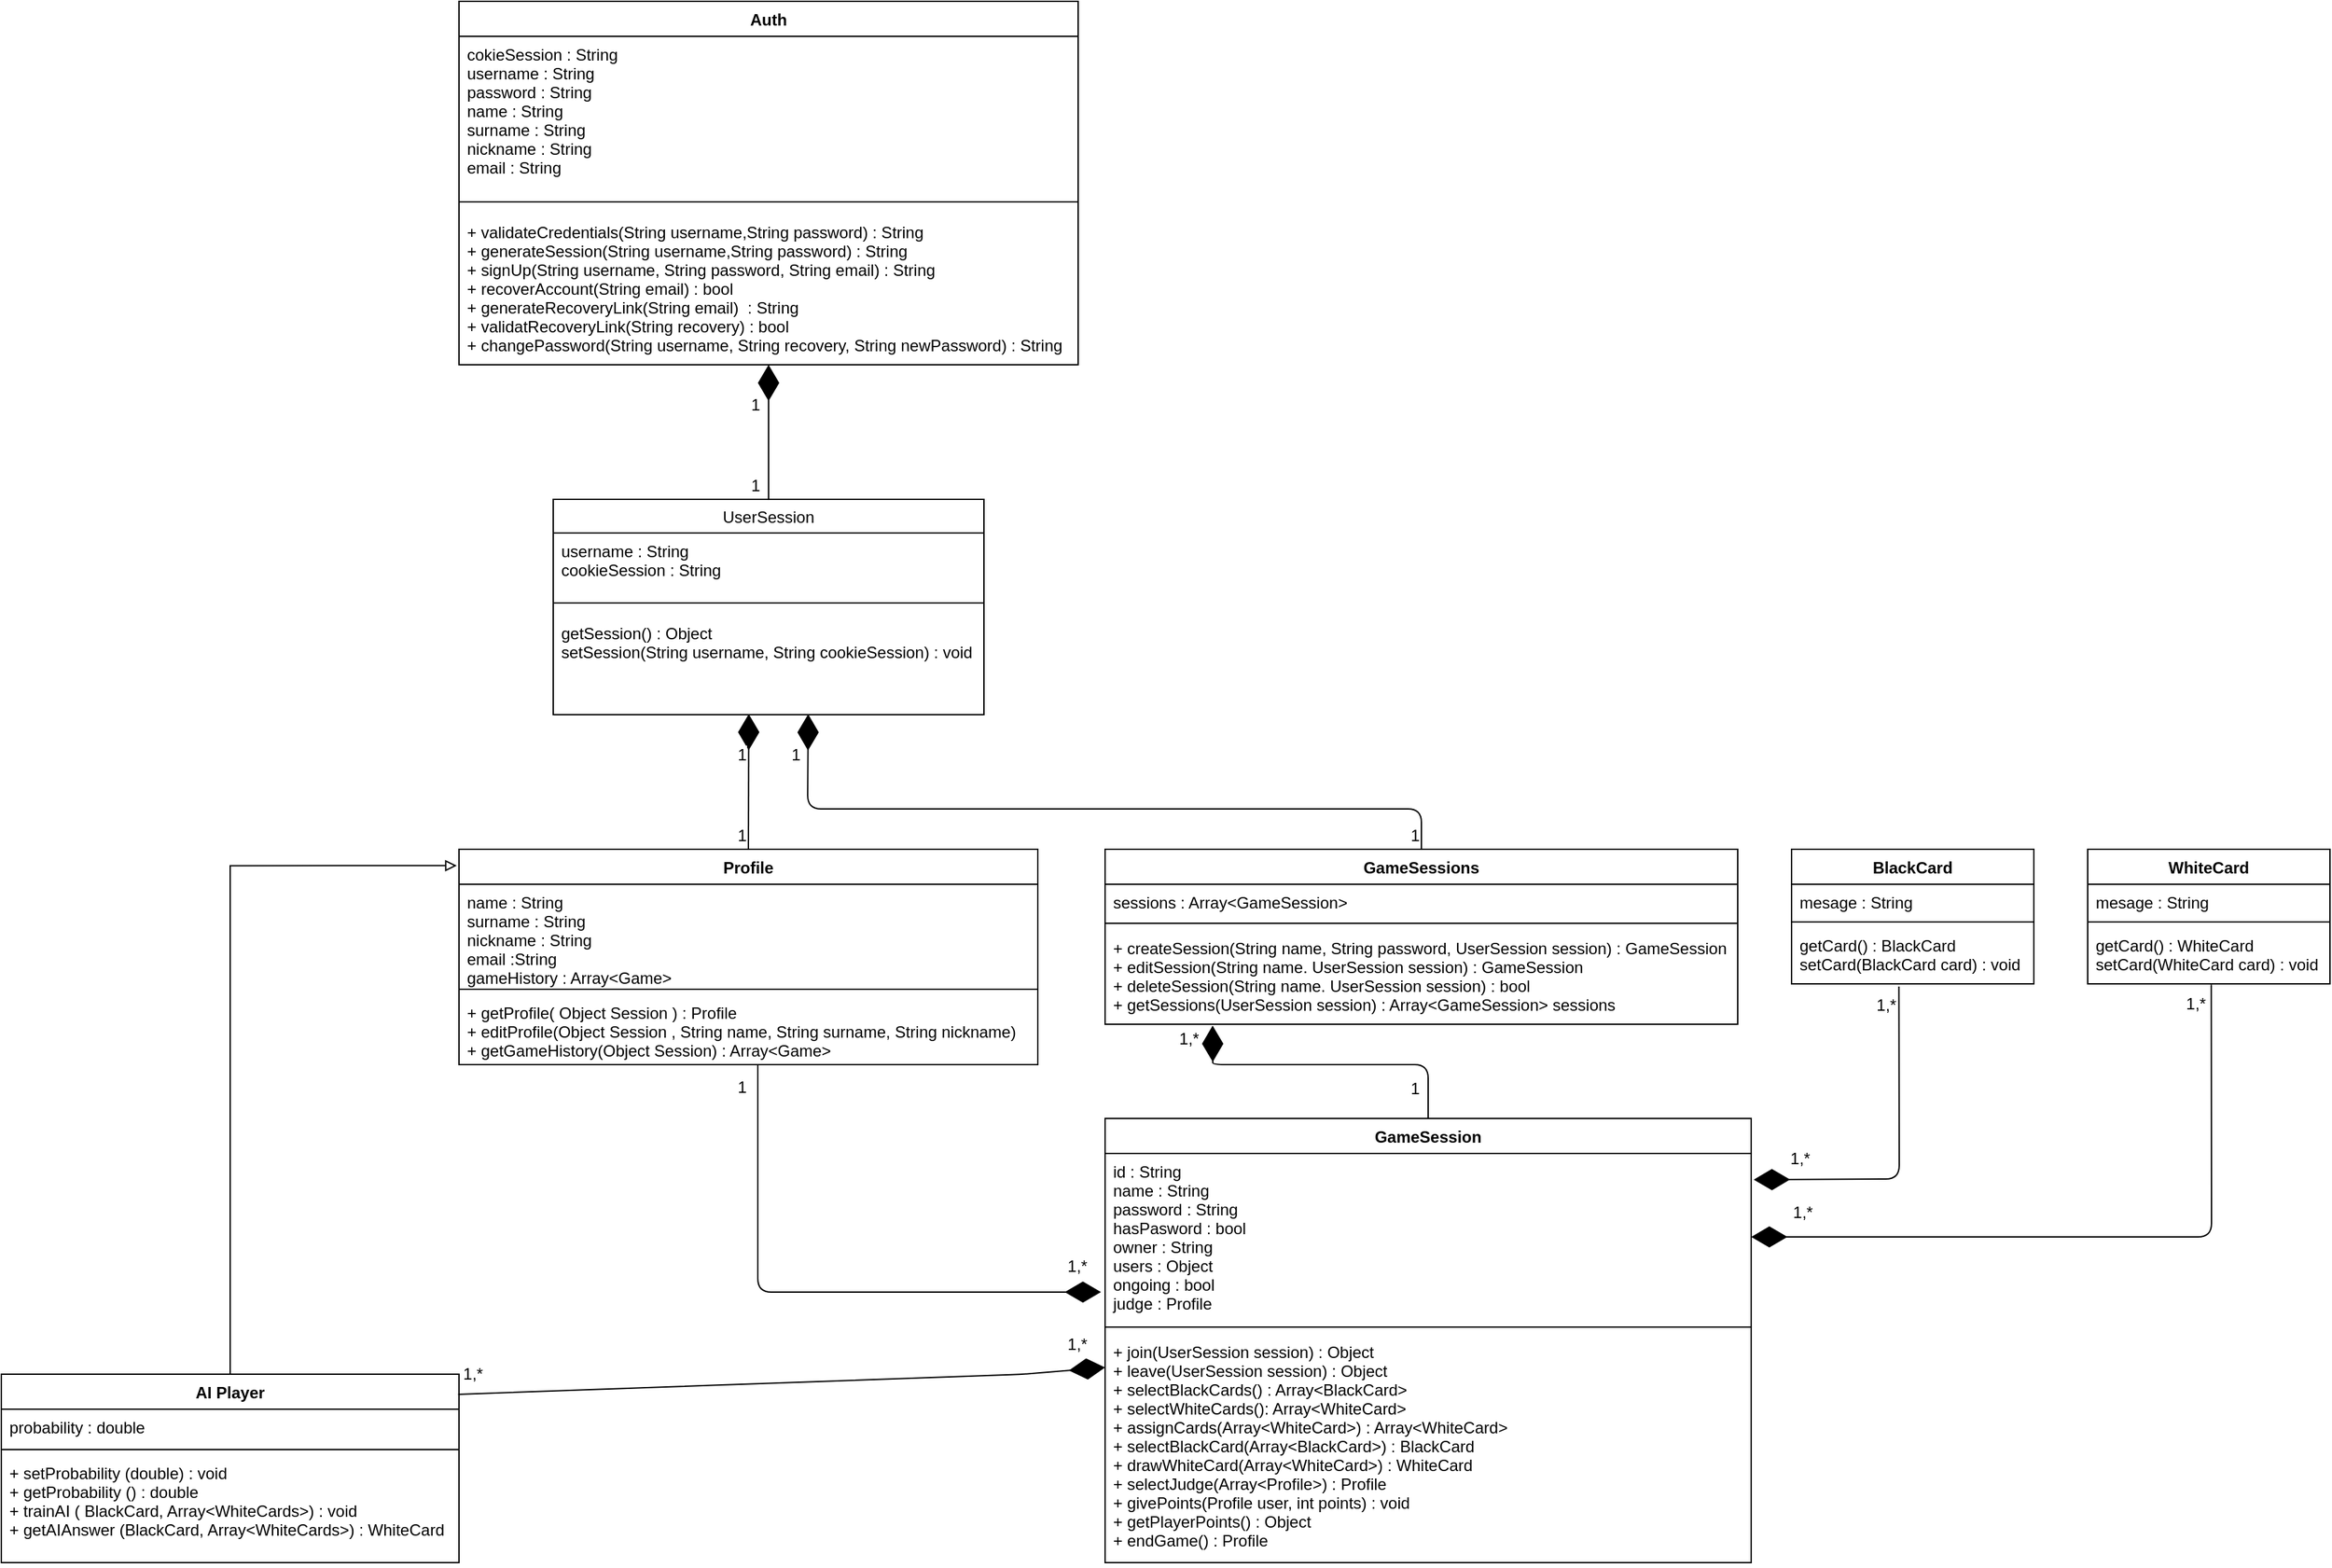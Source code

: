 <mxfile version="12.8.8" type="device"><diagram name="Page-1" id="c4acf3e9-155e-7222-9cf6-157b1a14988f"><mxGraphModel dx="1358" dy="552" grid="1" gridSize="10" guides="1" tooltips="1" connect="1" arrows="1" fold="1" page="1" pageScale="1" pageWidth="850" pageHeight="1100" background="#ffffff" math="0" shadow="0"><root><mxCell id="0"/><mxCell id="1" parent="0"/><mxCell id="kzEpSH0-JvQx2dxlXftt-53" value="" style="endArrow=diamondThin;endFill=1;endSize=24;html=1;exitX=0.5;exitY=0;exitDx=0;exitDy=0;" parent="1" source="kzEpSH0-JvQx2dxlXftt-19" target="kzEpSH0-JvQx2dxlXftt-5" edge="1"><mxGeometry width="160" relative="1" as="geometry"><mxPoint x="480" y="440" as="sourcePoint"/><mxPoint x="640" y="440" as="targetPoint"/></mxGeometry></mxCell><mxCell id="kzEpSH0-JvQx2dxlXftt-58" value="1" style="text;html=1;align=center;verticalAlign=middle;resizable=0;points=[];labelBackgroundColor=#ffffff;" parent="kzEpSH0-JvQx2dxlXftt-53" vertex="1" connectable="0"><mxGeometry x="-0.76" y="1" relative="1" as="geometry"><mxPoint x="-9" y="2" as="offset"/></mxGeometry></mxCell><mxCell id="kzEpSH0-JvQx2dxlXftt-68" value="1" style="text;html=1;align=center;verticalAlign=middle;resizable=0;points=[];labelBackgroundColor=#ffffff;" parent="kzEpSH0-JvQx2dxlXftt-53" vertex="1" connectable="0"><mxGeometry x="0.343" relative="1" as="geometry"><mxPoint x="-10" y="-2.8" as="offset"/></mxGeometry></mxCell><mxCell id="kzEpSH0-JvQx2dxlXftt-54" value="" style="endArrow=diamondThin;endFill=1;endSize=24;html=1;exitX=0.5;exitY=0;exitDx=0;exitDy=0;entryX=0.454;entryY=0.993;entryDx=0;entryDy=0;entryPerimeter=0;" parent="1" source="kzEpSH0-JvQx2dxlXftt-13" target="kzEpSH0-JvQx2dxlXftt-43" edge="1"><mxGeometry width="160" relative="1" as="geometry"><mxPoint x="470" y="630" as="sourcePoint"/><mxPoint x="630" y="630" as="targetPoint"/></mxGeometry></mxCell><mxCell id="kzEpSH0-JvQx2dxlXftt-56" value="1" style="text;html=1;align=center;verticalAlign=middle;resizable=0;points=[];labelBackgroundColor=#ffffff;" parent="kzEpSH0-JvQx2dxlXftt-54" vertex="1" connectable="0"><mxGeometry x="-0.705" relative="1" as="geometry"><mxPoint x="-5.04" y="4.8" as="offset"/></mxGeometry></mxCell><mxCell id="kzEpSH0-JvQx2dxlXftt-69" value="1" style="text;html=1;align=center;verticalAlign=middle;resizable=0;points=[];labelBackgroundColor=#ffffff;" parent="kzEpSH0-JvQx2dxlXftt-54" vertex="1" connectable="0"><mxGeometry x="0.307" relative="1" as="geometry"><mxPoint x="-5.18" y="-4.4" as="offset"/></mxGeometry></mxCell><mxCell id="kzEpSH0-JvQx2dxlXftt-59" value="" style="endArrow=diamondThin;endFill=1;endSize=24;html=1;exitX=0.5;exitY=0;exitDx=0;exitDy=0;entryX=0.592;entryY=0.995;entryDx=0;entryDy=0;entryPerimeter=0;" parent="1" source="kzEpSH0-JvQx2dxlXftt-39" target="kzEpSH0-JvQx2dxlXftt-43" edge="1"><mxGeometry width="160" relative="1" as="geometry"><mxPoint x="590" y="640" as="sourcePoint"/><mxPoint x="750" y="640" as="targetPoint"/><Array as="points"><mxPoint x="755" y="640"/><mxPoint x="299" y="640"/></Array></mxGeometry></mxCell><mxCell id="kzEpSH0-JvQx2dxlXftt-60" value="1" style="text;html=1;align=center;verticalAlign=middle;resizable=0;points=[];labelBackgroundColor=#ffffff;" parent="kzEpSH0-JvQx2dxlXftt-59" vertex="1" connectable="0"><mxGeometry x="-0.924" y="1" relative="1" as="geometry"><mxPoint x="-4" y="11.2" as="offset"/></mxGeometry></mxCell><mxCell id="kzEpSH0-JvQx2dxlXftt-80" value="1" style="text;html=1;align=center;verticalAlign=middle;resizable=0;points=[];labelBackgroundColor=#ffffff;" parent="kzEpSH0-JvQx2dxlXftt-59" vertex="1" connectable="0"><mxGeometry x="0.95" y="-3" relative="1" as="geometry"><mxPoint x="-12.35" y="16.38" as="offset"/></mxGeometry></mxCell><mxCell id="kzEpSH0-JvQx2dxlXftt-74" value="" style="endArrow=diamondThin;endFill=1;endSize=24;html=1;exitX=0.5;exitY=0;exitDx=0;exitDy=0;entryX=0.17;entryY=1.014;entryDx=0;entryDy=0;entryPerimeter=0;" parent="1" source="kzEpSH0-JvQx2dxlXftt-70" target="kzEpSH0-JvQx2dxlXftt-42" edge="1"><mxGeometry width="160" relative="1" as="geometry"><mxPoint x="720" y="840" as="sourcePoint"/><mxPoint x="880" y="840" as="targetPoint"/><Array as="points"><mxPoint x="760" y="830"/><mxPoint x="600" y="830"/></Array></mxGeometry></mxCell><mxCell id="kzEpSH0-JvQx2dxlXftt-76" value="1" style="text;html=1;align=center;verticalAlign=middle;resizable=0;points=[];labelBackgroundColor=#ffffff;" parent="kzEpSH0-JvQx2dxlXftt-74" vertex="1" connectable="0"><mxGeometry x="-0.844" y="-2" relative="1" as="geometry"><mxPoint x="-11.99" y="-4" as="offset"/></mxGeometry></mxCell><mxCell id="kzEpSH0-JvQx2dxlXftt-77" value="&lt;span style=&quot;color: rgba(0 , 0 , 0 , 0) ; font-family: monospace ; font-size: 0px ; background-color: rgb(248 , 249 , 250)&quot;&gt;%3CmxGraphModel%3E%3Croot%3E%3CmxCell%20id%3D%220%22%2F%3E%3CmxCell%20id%3D%221%22%20parent%3D%220%22%2F%3E%3CmxCell%20id%3D%222%22%20value%3D%221%2C*%22%20style%3D%22text%3Bhtml%3D1%3Balign%3Dcenter%3BverticalAlign%3Dmiddle%3Bresizable%3D0%3Bpoints%3D%5B%5D%3BlabelBackgroundColor%3D%23ffffff%3B%22%20vertex%3D%221%22%20connectable%3D%220%22%20parent%3D%221%22%3E%3CmxGeometry%20x%3D%22600.921%22%20y%3D%22737.499%22%20as%3D%22geometry%22%3E%3CmxPoint%20as%3D%22offset%22%2F%3E%3C%2FmxGeometry%3E%3C%2FmxCell%3E%3C%2Froot%3E%3C%2FmxGraphModel%3E&lt;/span&gt;" style="text;html=1;align=center;verticalAlign=middle;resizable=0;points=[];labelBackgroundColor=#ffffff;" parent="kzEpSH0-JvQx2dxlXftt-74" vertex="1" connectable="0"><mxGeometry x="0.284" y="-2" relative="1" as="geometry"><mxPoint as="offset"/></mxGeometry></mxCell><mxCell id="kzEpSH0-JvQx2dxlXftt-78" value="1,*" style="text;html=1;align=center;verticalAlign=middle;resizable=0;points=[];labelBackgroundColor=#ffffff;" parent="kzEpSH0-JvQx2dxlXftt-74" vertex="1" connectable="0"><mxGeometry x="0.221" y="-1" relative="1" as="geometry"><mxPoint x="-78.43" y="-18" as="offset"/></mxGeometry></mxCell><mxCell id="kzEpSH0-JvQx2dxlXftt-13" value="Profile" style="swimlane;fontStyle=1;align=center;verticalAlign=top;childLayout=stackLayout;horizontal=1;startSize=26;horizontalStack=0;resizeParent=1;resizeParentMax=0;resizeLast=0;collapsible=1;marginBottom=0;" parent="1" vertex="1"><mxGeometry x="40" y="670" width="430" height="160" as="geometry"/></mxCell><mxCell id="kzEpSH0-JvQx2dxlXftt-14" value="name : String&#xA;surname : String&#xA;nickname : String&#xA;email :String&#xA;gameHistory : Array&lt;Game&gt;" style="text;strokeColor=none;fillColor=none;align=left;verticalAlign=top;spacingLeft=4;spacingRight=4;overflow=hidden;rotatable=0;points=[[0,0.5],[1,0.5]];portConstraint=eastwest;" parent="kzEpSH0-JvQx2dxlXftt-13" vertex="1"><mxGeometry y="26" width="430" height="74" as="geometry"/></mxCell><mxCell id="kzEpSH0-JvQx2dxlXftt-15" value="" style="line;strokeWidth=1;fillColor=none;align=left;verticalAlign=middle;spacingTop=-1;spacingLeft=3;spacingRight=3;rotatable=0;labelPosition=right;points=[];portConstraint=eastwest;" parent="kzEpSH0-JvQx2dxlXftt-13" vertex="1"><mxGeometry y="100" width="430" height="8" as="geometry"/></mxCell><mxCell id="kzEpSH0-JvQx2dxlXftt-16" value="+ getProfile( Object Session ) : Profile&#xA;+ editProfile(Object Session , String name, String surname, String nickname)&#xA;+ getGameHistory(Object Session) : Array&lt;Game&gt;&#xA;" style="text;strokeColor=none;fillColor=none;align=left;verticalAlign=top;spacingLeft=4;spacingRight=4;overflow=hidden;rotatable=0;points=[[0,0.5],[1,0.5]];portConstraint=eastwest;" parent="kzEpSH0-JvQx2dxlXftt-13" vertex="1"><mxGeometry y="108" width="430" height="52" as="geometry"/></mxCell><mxCell id="kzEpSH0-JvQx2dxlXftt-2" value="Auth" style="swimlane;fontStyle=1;align=center;verticalAlign=top;childLayout=stackLayout;horizontal=1;startSize=26;horizontalStack=0;resizeParent=1;resizeParentMax=0;resizeLast=0;collapsible=1;marginBottom=0;" parent="1" vertex="1"><mxGeometry x="40" y="40" width="460" height="270" as="geometry"/></mxCell><mxCell id="kzEpSH0-JvQx2dxlXftt-3" value="cokieSession : String&#xA;username : String&#xA;password : String&#xA;name : String&#xA;surname : String&#xA;nickname : String&#xA;email : String" style="text;strokeColor=none;fillColor=none;align=left;verticalAlign=top;spacingLeft=4;spacingRight=4;overflow=hidden;rotatable=0;points=[[0,0.5],[1,0.5]];portConstraint=eastwest;" parent="kzEpSH0-JvQx2dxlXftt-2" vertex="1"><mxGeometry y="26" width="460" height="114" as="geometry"/></mxCell><mxCell id="kzEpSH0-JvQx2dxlXftt-4" value="" style="line;strokeWidth=1;fillColor=none;align=left;verticalAlign=middle;spacingTop=-1;spacingLeft=3;spacingRight=3;rotatable=0;labelPosition=right;points=[];portConstraint=eastwest;" parent="kzEpSH0-JvQx2dxlXftt-2" vertex="1"><mxGeometry y="140" width="460" height="18" as="geometry"/></mxCell><mxCell id="kzEpSH0-JvQx2dxlXftt-5" value="+ validateCredentials(String username,String password) : String&#xA;+ generateSession(String username,String password) : String&#xA;+ signUp(String username, String password, String email) : String&#xA;+ recoverAccount(String email) : bool&#xA;+ generateRecoveryLink(String email)  : String&#xA;+ validatRecoveryLink(String recovery) : bool&#xA;+ changePassword(String username, String recovery, String newPassword) : String " style="text;strokeColor=none;fillColor=none;align=left;verticalAlign=top;spacingLeft=4;spacingRight=4;overflow=hidden;rotatable=0;points=[[0,0.5],[1,0.5]];portConstraint=eastwest;" parent="kzEpSH0-JvQx2dxlXftt-2" vertex="1"><mxGeometry y="158" width="460" height="112" as="geometry"/></mxCell><mxCell id="kzEpSH0-JvQx2dxlXftt-19" value="UserSession" style="swimlane;fontStyle=0;childLayout=stackLayout;horizontal=1;startSize=25;fillColor=none;horizontalStack=0;resizeParent=1;resizeParentMax=0;resizeLast=0;collapsible=1;marginBottom=0;" parent="1" vertex="1"><mxGeometry x="110" y="410" width="320" height="160" as="geometry"/></mxCell><mxCell id="kzEpSH0-JvQx2dxlXftt-20" value="username : String&#xA;cookieSession : String" style="text;strokeColor=none;fillColor=none;align=left;verticalAlign=top;spacingLeft=4;spacingRight=4;overflow=hidden;rotatable=0;points=[[0,0.5],[1,0.5]];portConstraint=eastwest;" parent="kzEpSH0-JvQx2dxlXftt-19" vertex="1"><mxGeometry y="25" width="320" height="43" as="geometry"/></mxCell><mxCell id="kzEpSH0-JvQx2dxlXftt-45" value="" style="line;strokeWidth=1;fillColor=none;align=left;verticalAlign=middle;spacingTop=-1;spacingLeft=3;spacingRight=3;rotatable=0;labelPosition=right;points=[];portConstraint=eastwest;" parent="kzEpSH0-JvQx2dxlXftt-19" vertex="1"><mxGeometry y="68" width="320" height="18" as="geometry"/></mxCell><mxCell id="kzEpSH0-JvQx2dxlXftt-43" value="getSession() : Object&#xA;setSession(String username, String cookieSession) : void" style="text;strokeColor=none;fillColor=none;align=left;verticalAlign=top;spacingLeft=4;spacingRight=4;overflow=hidden;rotatable=0;points=[[0,0.5],[1,0.5]];portConstraint=eastwest;" parent="kzEpSH0-JvQx2dxlXftt-19" vertex="1"><mxGeometry y="86" width="320" height="74" as="geometry"/></mxCell><mxCell id="kzEpSH0-JvQx2dxlXftt-39" value="GameSessions" style="swimlane;fontStyle=1;align=center;verticalAlign=top;childLayout=stackLayout;horizontal=1;startSize=26;horizontalStack=0;resizeParent=1;resizeParentMax=0;resizeLast=0;collapsible=1;marginBottom=0;" parent="1" vertex="1"><mxGeometry x="520" y="670" width="470" height="130" as="geometry"/></mxCell><mxCell id="kzEpSH0-JvQx2dxlXftt-40" value="sessions : Array&lt;GameSession&gt;&#xA;" style="text;strokeColor=none;fillColor=none;align=left;verticalAlign=top;spacingLeft=4;spacingRight=4;overflow=hidden;rotatable=0;points=[[0,0.5],[1,0.5]];portConstraint=eastwest;" parent="kzEpSH0-JvQx2dxlXftt-39" vertex="1"><mxGeometry y="26" width="470" height="24" as="geometry"/></mxCell><mxCell id="kzEpSH0-JvQx2dxlXftt-41" value="" style="line;strokeWidth=1;fillColor=none;align=left;verticalAlign=middle;spacingTop=-1;spacingLeft=3;spacingRight=3;rotatable=0;labelPosition=right;points=[];portConstraint=eastwest;" parent="kzEpSH0-JvQx2dxlXftt-39" vertex="1"><mxGeometry y="50" width="470" height="10" as="geometry"/></mxCell><mxCell id="kzEpSH0-JvQx2dxlXftt-42" value="+ createSession(String name, String password, UserSession session) : GameSession&#xA;+ editSession(String name. UserSession session) : GameSession&#xA;+ deleteSession(String name. UserSession session) : bool&#xA;+ getSessions(UserSession session) : Array&lt;GameSession&gt; sessions" style="text;strokeColor=none;fillColor=none;align=left;verticalAlign=top;spacingLeft=4;spacingRight=4;overflow=hidden;rotatable=0;points=[[0,0.5],[1,0.5]];portConstraint=eastwest;" parent="kzEpSH0-JvQx2dxlXftt-39" vertex="1"><mxGeometry y="60" width="470" height="70" as="geometry"/></mxCell><mxCell id="kzEpSH0-JvQx2dxlXftt-70" value="GameSession" style="swimlane;fontStyle=1;align=center;verticalAlign=top;childLayout=stackLayout;horizontal=1;startSize=26;horizontalStack=0;resizeParent=1;resizeParentMax=0;resizeLast=0;collapsible=1;marginBottom=0;labelBackgroundColor=none;" parent="1" vertex="1"><mxGeometry x="520" y="870" width="480" height="330" as="geometry"/></mxCell><mxCell id="kzEpSH0-JvQx2dxlXftt-71" value="id : String&#xA;name : String&#xA;password : String&#xA;hasPasword : bool&#xA;owner : String&#xA;users : Object&#xA;ongoing : bool&#xA;judge : Profile" style="text;strokeColor=none;fillColor=none;align=left;verticalAlign=top;spacingLeft=4;spacingRight=4;overflow=hidden;rotatable=0;points=[[0,0.5],[1,0.5]];portConstraint=eastwest;" parent="kzEpSH0-JvQx2dxlXftt-70" vertex="1"><mxGeometry y="26" width="480" height="124" as="geometry"/></mxCell><mxCell id="kzEpSH0-JvQx2dxlXftt-72" value="" style="line;strokeWidth=1;fillColor=none;align=left;verticalAlign=middle;spacingTop=-1;spacingLeft=3;spacingRight=3;rotatable=0;labelPosition=right;points=[];portConstraint=eastwest;" parent="kzEpSH0-JvQx2dxlXftt-70" vertex="1"><mxGeometry y="150" width="480" height="10" as="geometry"/></mxCell><mxCell id="kzEpSH0-JvQx2dxlXftt-85" value="+ join(UserSession session) : Object&#xA;+ leave(UserSession session) : Object&#xA;+ selectBlackCards() : Array&lt;BlackCard&gt;&#xA;+ selectWhiteCards(): Array&lt;WhiteCard&gt;&#xA;+ assignCards(Array&lt;WhiteCard&gt;) : Array&lt;WhiteCard&gt;&#xA;+ selectBlackCard(Array&lt;BlackCard&gt;) : BlackCard&#xA;+ drawWhiteCard(Array&lt;WhiteCard&gt;) : WhiteCard&#xA;+ selectJudge(Array&lt;Profile&gt;) : Profile&#xA;+ givePoints(Profile user, int points) : void&#xA;+ getPlayerPoints() : Object&#xA;+ endGame() : Profile " style="text;strokeColor=none;fillColor=none;align=left;verticalAlign=top;spacingLeft=4;spacingRight=4;overflow=hidden;rotatable=0;points=[[0,0.5],[1,0.5]];portConstraint=eastwest;" parent="kzEpSH0-JvQx2dxlXftt-70" vertex="1"><mxGeometry y="160" width="480" height="170" as="geometry"/></mxCell><mxCell id="kzEpSH0-JvQx2dxlXftt-86" value="" style="endArrow=diamondThin;endFill=1;endSize=24;html=1;" parent="1" edge="1"><mxGeometry width="160" relative="1" as="geometry"><mxPoint x="262" y="830" as="sourcePoint"/><mxPoint x="517" y="999" as="targetPoint"/><Array as="points"><mxPoint x="262" y="999"/></Array></mxGeometry></mxCell><mxCell id="kzEpSH0-JvQx2dxlXftt-87" value="1,*" style="text;html=1;align=center;verticalAlign=middle;resizable=0;points=[];labelBackgroundColor=#ffffff;" parent="kzEpSH0-JvQx2dxlXftt-86" vertex="1" connectable="0"><mxGeometry x="0.891" relative="1" as="geometry"><mxPoint x="4.93" y="-18.93" as="offset"/></mxGeometry></mxCell><mxCell id="kzEpSH0-JvQx2dxlXftt-89" value="1" style="text;html=1;align=center;verticalAlign=middle;resizable=0;points=[];labelBackgroundColor=#ffffff;" parent="kzEpSH0-JvQx2dxlXftt-86" vertex="1" connectable="0"><mxGeometry x="-0.923" relative="1" as="geometry"><mxPoint x="-12" as="offset"/></mxGeometry></mxCell><mxCell id="kzEpSH0-JvQx2dxlXftt-103" value="" style="endArrow=diamondThin;endFill=1;endSize=24;html=1;exitX=0.443;exitY=1.047;exitDx=0;exitDy=0;exitPerimeter=0;entryX=1.004;entryY=0.157;entryDx=0;entryDy=0;entryPerimeter=0;" parent="1" source="kzEpSH0-JvQx2dxlXftt-93" target="kzEpSH0-JvQx2dxlXftt-71" edge="1"><mxGeometry width="160" relative="1" as="geometry"><mxPoint x="1100" y="810" as="sourcePoint"/><mxPoint x="1260" y="810" as="targetPoint"/><Array as="points"><mxPoint x="1110" y="915"/></Array></mxGeometry></mxCell><mxCell id="kzEpSH0-JvQx2dxlXftt-105" value="1,*" style="text;html=1;align=center;verticalAlign=middle;resizable=0;points=[];labelBackgroundColor=#ffffff;" parent="kzEpSH0-JvQx2dxlXftt-103" vertex="1" connectable="0"><mxGeometry x="-0.889" relative="1" as="geometry"><mxPoint x="-9.77" as="offset"/></mxGeometry></mxCell><mxCell id="kzEpSH0-JvQx2dxlXftt-106" value="1,*" style="text;html=1;align=center;verticalAlign=middle;resizable=0;points=[];labelBackgroundColor=#ffffff;" parent="kzEpSH0-JvQx2dxlXftt-103" vertex="1" connectable="0"><mxGeometry x="0.732" y="-1" relative="1" as="geometry"><mxPoint y="-14.33" as="offset"/></mxGeometry></mxCell><mxCell id="kzEpSH0-JvQx2dxlXftt-104" value="" style="endArrow=diamondThin;endFill=1;endSize=24;html=1;exitX=0.51;exitY=1.014;exitDx=0;exitDy=0;exitPerimeter=0;entryX=1;entryY=0.5;entryDx=0;entryDy=0;" parent="1" source="kzEpSH0-JvQx2dxlXftt-101" target="kzEpSH0-JvQx2dxlXftt-71" edge="1"><mxGeometry width="160" relative="1" as="geometry"><mxPoint x="1230" y="870" as="sourcePoint"/><mxPoint x="1390" y="870" as="targetPoint"/><Array as="points"><mxPoint x="1342" y="958"/></Array></mxGeometry></mxCell><mxCell id="kzEpSH0-JvQx2dxlXftt-107" value="1,*" style="text;html=1;align=center;verticalAlign=middle;resizable=0;points=[];labelBackgroundColor=#ffffff;" parent="kzEpSH0-JvQx2dxlXftt-104" vertex="1" connectable="0"><mxGeometry x="0.841" y="-2" relative="1" as="geometry"><mxPoint x="-3.89" y="-16" as="offset"/></mxGeometry></mxCell><mxCell id="kzEpSH0-JvQx2dxlXftt-108" value="1,*" style="text;html=1;align=center;verticalAlign=middle;resizable=0;points=[];labelBackgroundColor=#ffffff;" parent="kzEpSH0-JvQx2dxlXftt-104" vertex="1" connectable="0"><mxGeometry x="-0.945" y="-3" relative="1" as="geometry"><mxPoint x="-8.82" as="offset"/></mxGeometry></mxCell><mxCell id="kzEpSH0-JvQx2dxlXftt-90" value="BlackCard" style="swimlane;fontStyle=1;align=center;verticalAlign=top;childLayout=stackLayout;horizontal=1;startSize=26;horizontalStack=0;resizeParent=1;resizeParentMax=0;resizeLast=0;collapsible=1;marginBottom=0;labelBackgroundColor=none;" parent="1" vertex="1"><mxGeometry x="1030" y="670" width="180" height="100" as="geometry"/></mxCell><mxCell id="kzEpSH0-JvQx2dxlXftt-91" value="mesage : String" style="text;strokeColor=none;fillColor=none;align=left;verticalAlign=top;spacingLeft=4;spacingRight=4;overflow=hidden;rotatable=0;points=[[0,0.5],[1,0.5]];portConstraint=eastwest;" parent="kzEpSH0-JvQx2dxlXftt-90" vertex="1"><mxGeometry y="26" width="180" height="24" as="geometry"/></mxCell><mxCell id="kzEpSH0-JvQx2dxlXftt-92" value="" style="line;strokeWidth=1;fillColor=none;align=left;verticalAlign=middle;spacingTop=-1;spacingLeft=3;spacingRight=3;rotatable=0;labelPosition=right;points=[];portConstraint=eastwest;" parent="kzEpSH0-JvQx2dxlXftt-90" vertex="1"><mxGeometry y="50" width="180" height="8" as="geometry"/></mxCell><mxCell id="kzEpSH0-JvQx2dxlXftt-93" value="getCard() : BlackCard&#xA;setCard(BlackCard card) : void " style="text;strokeColor=none;fillColor=none;align=left;verticalAlign=top;spacingLeft=4;spacingRight=4;overflow=hidden;rotatable=0;points=[[0,0.5],[1,0.5]];portConstraint=eastwest;" parent="kzEpSH0-JvQx2dxlXftt-90" vertex="1"><mxGeometry y="58" width="180" height="42" as="geometry"/></mxCell><mxCell id="kzEpSH0-JvQx2dxlXftt-98" value="WhiteCard" style="swimlane;fontStyle=1;align=center;verticalAlign=top;childLayout=stackLayout;horizontal=1;startSize=26;horizontalStack=0;resizeParent=1;resizeParentMax=0;resizeLast=0;collapsible=1;marginBottom=0;labelBackgroundColor=none;" parent="1" vertex="1"><mxGeometry x="1250" y="670" width="180" height="100" as="geometry"/></mxCell><mxCell id="kzEpSH0-JvQx2dxlXftt-99" value="mesage : String" style="text;strokeColor=none;fillColor=none;align=left;verticalAlign=top;spacingLeft=4;spacingRight=4;overflow=hidden;rotatable=0;points=[[0,0.5],[1,0.5]];portConstraint=eastwest;" parent="kzEpSH0-JvQx2dxlXftt-98" vertex="1"><mxGeometry y="26" width="180" height="24" as="geometry"/></mxCell><mxCell id="kzEpSH0-JvQx2dxlXftt-100" value="" style="line;strokeWidth=1;fillColor=none;align=left;verticalAlign=middle;spacingTop=-1;spacingLeft=3;spacingRight=3;rotatable=0;labelPosition=right;points=[];portConstraint=eastwest;" parent="kzEpSH0-JvQx2dxlXftt-98" vertex="1"><mxGeometry y="50" width="180" height="8" as="geometry"/></mxCell><mxCell id="kzEpSH0-JvQx2dxlXftt-101" value="getCard() : WhiteCard&#xA;setCard(WhiteCard card) : void " style="text;strokeColor=none;fillColor=none;align=left;verticalAlign=top;spacingLeft=4;spacingRight=4;overflow=hidden;rotatable=0;points=[[0,0.5],[1,0.5]];portConstraint=eastwest;" parent="kzEpSH0-JvQx2dxlXftt-98" vertex="1"><mxGeometry y="58" width="180" height="42" as="geometry"/></mxCell><mxCell id="6EeRjmeoL7DoT86Lor39-14" style="edgeStyle=orthogonalEdgeStyle;rounded=0;orthogonalLoop=1;jettySize=auto;html=1;startArrow=none;startFill=0;endArrow=block;endFill=0;entryX=-0.004;entryY=0.076;entryDx=0;entryDy=0;entryPerimeter=0;" parent="1" source="6EeRjmeoL7DoT86Lor39-8" target="kzEpSH0-JvQx2dxlXftt-13" edge="1"><mxGeometry relative="1" as="geometry"><mxPoint x="-130" y="680" as="targetPoint"/><Array as="points"><mxPoint x="-130" y="682"/></Array></mxGeometry></mxCell><mxCell id="6EeRjmeoL7DoT86Lor39-8" value="AI Player" style="swimlane;fontStyle=1;align=center;verticalAlign=top;childLayout=stackLayout;horizontal=1;startSize=26;horizontalStack=0;resizeParent=1;resizeParentMax=0;resizeLast=0;collapsible=1;marginBottom=0;" parent="1" vertex="1"><mxGeometry x="-300" y="1060" width="340" height="140" as="geometry"/></mxCell><mxCell id="6EeRjmeoL7DoT86Lor39-9" value="probability : double" style="text;strokeColor=none;fillColor=none;align=left;verticalAlign=top;spacingLeft=4;spacingRight=4;overflow=hidden;rotatable=0;points=[[0,0.5],[1,0.5]];portConstraint=eastwest;" parent="6EeRjmeoL7DoT86Lor39-8" vertex="1"><mxGeometry y="26" width="340" height="26" as="geometry"/></mxCell><mxCell id="6EeRjmeoL7DoT86Lor39-10" value="" style="line;strokeWidth=1;fillColor=none;align=left;verticalAlign=middle;spacingTop=-1;spacingLeft=3;spacingRight=3;rotatable=0;labelPosition=right;points=[];portConstraint=eastwest;" parent="6EeRjmeoL7DoT86Lor39-8" vertex="1"><mxGeometry y="52" width="340" height="8" as="geometry"/></mxCell><mxCell id="6EeRjmeoL7DoT86Lor39-11" value="+ setProbability (double) : void&#xA;+ getProbability () : double&#xA;+ trainAI ( BlackCard, Array&lt;WhiteCards&gt;) : void&#xA;+ getAIAnswer (BlackCard, Array&lt;WhiteCards&gt;) : WhiteCard" style="text;strokeColor=none;fillColor=none;align=left;verticalAlign=top;spacingLeft=4;spacingRight=4;overflow=hidden;rotatable=0;points=[[0,0.5],[1,0.5]];portConstraint=eastwest;" parent="6EeRjmeoL7DoT86Lor39-8" vertex="1"><mxGeometry y="60" width="340" height="80" as="geometry"/></mxCell><mxCell id="6EeRjmeoL7DoT86Lor39-15" value="" style="endArrow=diamondThin;endFill=1;endSize=24;html=1;exitX=0.998;exitY=0.107;exitDx=0;exitDy=0;exitPerimeter=0;" parent="1" source="6EeRjmeoL7DoT86Lor39-8" target="kzEpSH0-JvQx2dxlXftt-70" edge="1"><mxGeometry width="160" relative="1" as="geometry"><mxPoint x="215" y="1010" as="sourcePoint"/><mxPoint x="470" y="1179" as="targetPoint"/><Array as="points"><mxPoint x="460" y="1060"/></Array></mxGeometry></mxCell><mxCell id="6EeRjmeoL7DoT86Lor39-16" value="1,*" style="text;html=1;align=center;verticalAlign=middle;resizable=0;points=[];labelBackgroundColor=#ffffff;" parent="6EeRjmeoL7DoT86Lor39-15" vertex="1" connectable="0"><mxGeometry x="0.891" relative="1" as="geometry"><mxPoint x="4.93" y="-18.93" as="offset"/></mxGeometry></mxCell><mxCell id="6EeRjmeoL7DoT86Lor39-17" value="1,*" style="text;html=1;align=center;verticalAlign=middle;resizable=0;points=[];labelBackgroundColor=#ffffff;" parent="6EeRjmeoL7DoT86Lor39-15" vertex="1" connectable="0"><mxGeometry x="-0.923" relative="1" as="geometry"><mxPoint x="-8.31" y="-14.3" as="offset"/></mxGeometry></mxCell></root></mxGraphModel></diagram></mxfile>
